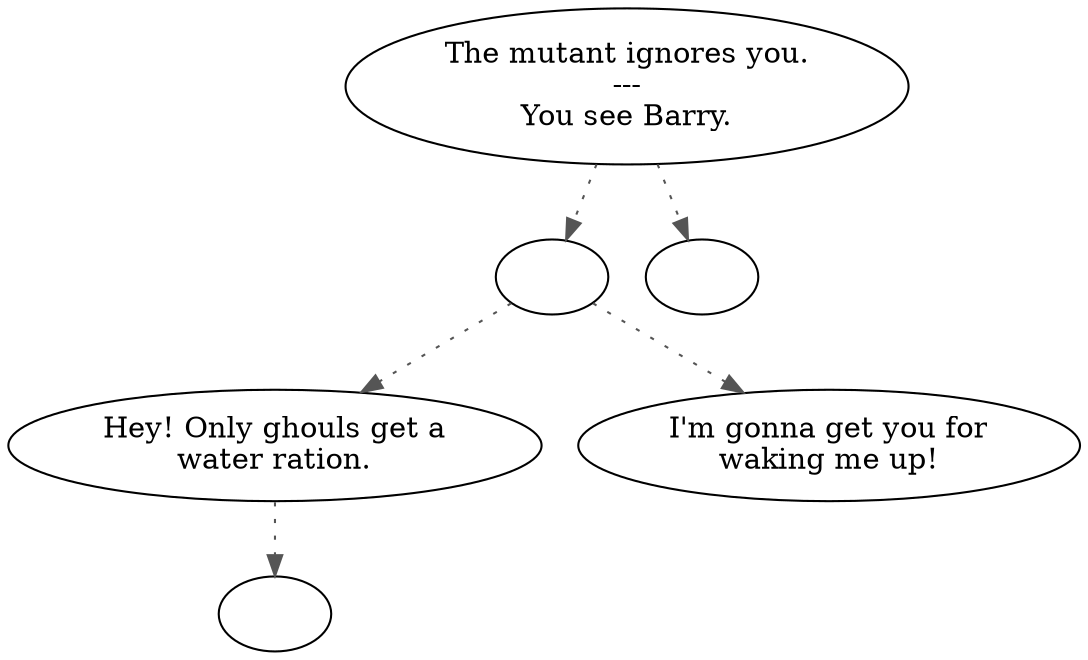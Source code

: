 digraph BARRY {
  "start" [style=filled       fillcolor="#FFFFFF"       color="#000000"]
  "start" -> "do_dialogue" [style=dotted color="#555555"]
  "start" -> "Critter_Action" [style=dotted color="#555555"]
  "start" [label="The mutant ignores you.\n---\nYou see Barry."]
  "do_dialogue" [style=filled       fillcolor="#FFFFFF"       color="#000000"]
  "do_dialogue" -> "mutant01" [style=dotted color="#555555"]
  "do_dialogue" -> "mutant02" [style=dotted color="#555555"]
  "do_dialogue" [label=""]
  "mutant01" [style=filled       fillcolor="#FFFFFF"       color="#000000"]
  "mutant01" -> "combat" [style=dotted color="#555555"]
  "mutant01" [label="Hey! Only ghouls get a\nwater ration."]
  "mutant02" [style=filled       fillcolor="#FFFFFF"       color="#000000"]
  "mutant02" [label="I'm gonna get you for\nwaking me up!"]
  "combat" [style=filled       fillcolor="#FFFFFF"       color="#000000"]
  "combat" [label=""]
  "Critter_Action" [style=filled       fillcolor="#FFFFFF"       color="#000000"]
  "Critter_Action" [label=""]
}
